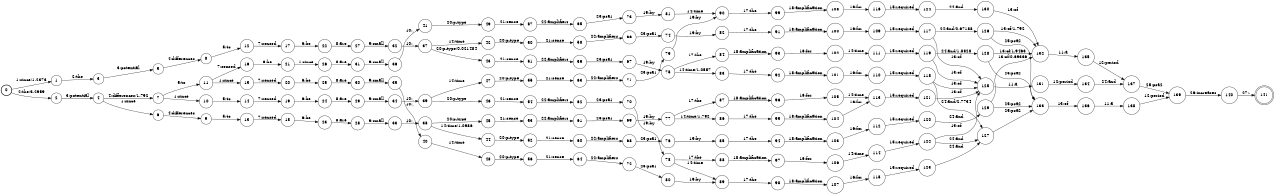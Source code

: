 digraph FST {
rankdir = LR;
size = "8.5,11";
label = "";
center = 1;
orientation = Portrait;
ranksep = "0.4";
nodesep = "0.25";
0 [label = "0", shape = circle, style = bold, fontsize = 14]
	0 -> 1 [label = "1:since/1.2373", fontsize = 14];
	0 -> 2 [label = "2:the/3.2959", fontsize = 14];
1 [label = "1", shape = circle, style = solid, fontsize = 14]
	1 -> 3 [label = "2:the", fontsize = 14];
2 [label = "2", shape = circle, style = solid, fontsize = 14]
	2 -> 4 [label = "3:potential", fontsize = 14];
3 [label = "3", shape = circle, style = solid, fontsize = 14]
	3 -> 5 [label = "3:potential", fontsize = 14];
4 [label = "4", shape = circle, style = solid, fontsize = 14]
	4 -> 6 [label = "1:since", fontsize = 14];
	4 -> 7 [label = "4:differences/1.792", fontsize = 14];
5 [label = "5", shape = circle, style = solid, fontsize = 14]
	5 -> 8 [label = "4:differences", fontsize = 14];
6 [label = "6", shape = circle, style = solid, fontsize = 14]
	6 -> 9 [label = "4:differences", fontsize = 14];
7 [label = "7", shape = circle, style = solid, fontsize = 14]
	7 -> 10 [label = "1:since", fontsize = 14];
	7 -> 11 [label = "5:to", fontsize = 14];
8 [label = "8", shape = circle, style = solid, fontsize = 14]
	8 -> 12 [label = "5:to", fontsize = 14];
9 [label = "9", shape = circle, style = solid, fontsize = 14]
	9 -> 13 [label = "5:to", fontsize = 14];
10 [label = "10", shape = circle, style = solid, fontsize = 14]
	10 -> 14 [label = "5:to", fontsize = 14];
11 [label = "11", shape = circle, style = solid, fontsize = 14]
	11 -> 15 [label = "1:since", fontsize = 14];
	11 -> 16 [label = "7:sensed", fontsize = 14];
12 [label = "12", shape = circle, style = solid, fontsize = 14]
	12 -> 17 [label = "7:sensed", fontsize = 14];
13 [label = "13", shape = circle, style = solid, fontsize = 14]
	13 -> 18 [label = "7:sensed", fontsize = 14];
14 [label = "14", shape = circle, style = solid, fontsize = 14]
	14 -> 19 [label = "7:sensed", fontsize = 14];
15 [label = "15", shape = circle, style = solid, fontsize = 14]
	15 -> 20 [label = "7:sensed", fontsize = 14];
16 [label = "16", shape = circle, style = solid, fontsize = 14]
	16 -> 21 [label = "6:be", fontsize = 14];
17 [label = "17", shape = circle, style = solid, fontsize = 14]
	17 -> 22 [label = "6:be", fontsize = 14];
18 [label = "18", shape = circle, style = solid, fontsize = 14]
	18 -> 23 [label = "6:be", fontsize = 14];
19 [label = "19", shape = circle, style = solid, fontsize = 14]
	19 -> 24 [label = "6:be", fontsize = 14];
20 [label = "20", shape = circle, style = solid, fontsize = 14]
	20 -> 25 [label = "6:be", fontsize = 14];
21 [label = "21", shape = circle, style = solid, fontsize = 14]
	21 -> 26 [label = "1:since", fontsize = 14];
22 [label = "22", shape = circle, style = solid, fontsize = 14]
	22 -> 27 [label = "8:are", fontsize = 14];
23 [label = "23", shape = circle, style = solid, fontsize = 14]
	23 -> 28 [label = "8:are", fontsize = 14];
24 [label = "24", shape = circle, style = solid, fontsize = 14]
	24 -> 29 [label = "8:are", fontsize = 14];
25 [label = "25", shape = circle, style = solid, fontsize = 14]
	25 -> 30 [label = "8:are", fontsize = 14];
26 [label = "26", shape = circle, style = solid, fontsize = 14]
	26 -> 31 [label = "8:are", fontsize = 14];
27 [label = "27", shape = circle, style = solid, fontsize = 14]
	27 -> 32 [label = "9:small", fontsize = 14];
28 [label = "28", shape = circle, style = solid, fontsize = 14]
	28 -> 33 [label = "9:small", fontsize = 14];
29 [label = "29", shape = circle, style = solid, fontsize = 14]
	29 -> 34 [label = "9:small", fontsize = 14];
30 [label = "30", shape = circle, style = solid, fontsize = 14]
	30 -> 35 [label = "9:small", fontsize = 14];
31 [label = "31", shape = circle, style = solid, fontsize = 14]
	31 -> 36 [label = "9:small", fontsize = 14];
32 [label = "32", shape = circle, style = solid, fontsize = 14]
	32 -> 37 [label = "10:,", fontsize = 14];
33 [label = "33", shape = circle, style = solid, fontsize = 14]
	33 -> 38 [label = "10:,", fontsize = 14];
34 [label = "34", shape = circle, style = solid, fontsize = 14]
	34 -> 39 [label = "10:,", fontsize = 14];
35 [label = "35", shape = circle, style = solid, fontsize = 14]
	35 -> 40 [label = "10:,", fontsize = 14];
36 [label = "36", shape = circle, style = solid, fontsize = 14]
	36 -> 41 [label = "10:,", fontsize = 14];
37 [label = "37", shape = circle, style = solid, fontsize = 14]
	37 -> 42 [label = "14:time", fontsize = 14];
	37 -> 43 [label = "20:p-type/0.021484", fontsize = 14];
38 [label = "38", shape = circle, style = solid, fontsize = 14]
	38 -> 44 [label = "14:time/1.0986", fontsize = 14];
	38 -> 45 [label = "20:p-type", fontsize = 14];
39 [label = "39", shape = circle, style = solid, fontsize = 14]
	39 -> 47 [label = "14:time", fontsize = 14];
	39 -> 46 [label = "20:p-type", fontsize = 14];
40 [label = "40", shape = circle, style = solid, fontsize = 14]
	40 -> 48 [label = "14:time", fontsize = 14];
41 [label = "41", shape = circle, style = solid, fontsize = 14]
	41 -> 49 [label = "20:p-type", fontsize = 14];
42 [label = "42", shape = circle, style = solid, fontsize = 14]
	42 -> 50 [label = "20:p-type", fontsize = 14];
43 [label = "43", shape = circle, style = solid, fontsize = 14]
	43 -> 51 [label = "21:sense", fontsize = 14];
44 [label = "44", shape = circle, style = solid, fontsize = 14]
	44 -> 52 [label = "20:p-type", fontsize = 14];
45 [label = "45", shape = circle, style = solid, fontsize = 14]
	45 -> 53 [label = "21:sense", fontsize = 14];
46 [label = "46", shape = circle, style = solid, fontsize = 14]
	46 -> 54 [label = "21:sense", fontsize = 14];
47 [label = "47", shape = circle, style = solid, fontsize = 14]
	47 -> 55 [label = "20:p-type", fontsize = 14];
48 [label = "48", shape = circle, style = solid, fontsize = 14]
	48 -> 56 [label = "20:p-type", fontsize = 14];
49 [label = "49", shape = circle, style = solid, fontsize = 14]
	49 -> 57 [label = "21:sense", fontsize = 14];
50 [label = "50", shape = circle, style = solid, fontsize = 14]
	50 -> 58 [label = "21:sense", fontsize = 14];
51 [label = "51", shape = circle, style = solid, fontsize = 14]
	51 -> 59 [label = "22:amplifiers", fontsize = 14];
52 [label = "52", shape = circle, style = solid, fontsize = 14]
	52 -> 60 [label = "21:sense", fontsize = 14];
53 [label = "53", shape = circle, style = solid, fontsize = 14]
	53 -> 61 [label = "22:amplifiers", fontsize = 14];
54 [label = "54", shape = circle, style = solid, fontsize = 14]
	54 -> 62 [label = "22:amplifiers", fontsize = 14];
55 [label = "55", shape = circle, style = solid, fontsize = 14]
	55 -> 63 [label = "21:sense", fontsize = 14];
56 [label = "56", shape = circle, style = solid, fontsize = 14]
	56 -> 64 [label = "21:sense", fontsize = 14];
57 [label = "57", shape = circle, style = solid, fontsize = 14]
	57 -> 65 [label = "22:amplifiers", fontsize = 14];
58 [label = "58", shape = circle, style = solid, fontsize = 14]
	58 -> 66 [label = "22:amplifiers", fontsize = 14];
59 [label = "59", shape = circle, style = solid, fontsize = 14]
	59 -> 67 [label = "23:psa1", fontsize = 14];
60 [label = "60", shape = circle, style = solid, fontsize = 14]
	60 -> 68 [label = "22:amplifiers", fontsize = 14];
61 [label = "61", shape = circle, style = solid, fontsize = 14]
	61 -> 69 [label = "23:psa1", fontsize = 14];
62 [label = "62", shape = circle, style = solid, fontsize = 14]
	62 -> 70 [label = "23:psa1", fontsize = 14];
63 [label = "63", shape = circle, style = solid, fontsize = 14]
	63 -> 71 [label = "22:amplifiers", fontsize = 14];
64 [label = "64", shape = circle, style = solid, fontsize = 14]
	64 -> 72 [label = "22:amplifiers", fontsize = 14];
65 [label = "65", shape = circle, style = solid, fontsize = 14]
	65 -> 73 [label = "23:psa1", fontsize = 14];
66 [label = "66", shape = circle, style = solid, fontsize = 14]
	66 -> 74 [label = "23:psa1", fontsize = 14];
67 [label = "67", shape = circle, style = solid, fontsize = 14]
	67 -> 75 [label = "19:by", fontsize = 14];
68 [label = "68", shape = circle, style = solid, fontsize = 14]
	68 -> 76 [label = "23:psa1", fontsize = 14];
69 [label = "69", shape = circle, style = solid, fontsize = 14]
	69 -> 77 [label = "19:by", fontsize = 14];
70 [label = "70", shape = circle, style = solid, fontsize = 14]
	70 -> 78 [label = "19:by", fontsize = 14];
71 [label = "71", shape = circle, style = solid, fontsize = 14]
	71 -> 79 [label = "23:psa1", fontsize = 14];
72 [label = "72", shape = circle, style = solid, fontsize = 14]
	72 -> 80 [label = "23:psa1", fontsize = 14];
73 [label = "73", shape = circle, style = solid, fontsize = 14]
	73 -> 81 [label = "19:by", fontsize = 14];
74 [label = "74", shape = circle, style = solid, fontsize = 14]
	74 -> 82 [label = "19:by", fontsize = 14];
75 [label = "75", shape = circle, style = solid, fontsize = 14]
	75 -> 84 [label = "17:the", fontsize = 14];
	75 -> 83 [label = "14:time/1.0557", fontsize = 14];
76 [label = "76", shape = circle, style = solid, fontsize = 14]
	76 -> 85 [label = "19:by", fontsize = 14];
77 [label = "77", shape = circle, style = solid, fontsize = 14]
	77 -> 87 [label = "17:the", fontsize = 14];
	77 -> 86 [label = "14:time/1.792", fontsize = 14];
78 [label = "78", shape = circle, style = solid, fontsize = 14]
	78 -> 88 [label = "17:the", fontsize = 14];
	78 -> 89 [label = "14:time", fontsize = 14];
79 [label = "79", shape = circle, style = solid, fontsize = 14]
	79 -> 90 [label = "19:by", fontsize = 14];
80 [label = "80", shape = circle, style = solid, fontsize = 14]
	80 -> 89 [label = "19:by", fontsize = 14];
81 [label = "81", shape = circle, style = solid, fontsize = 14]
	81 -> 90 [label = "14:time", fontsize = 14];
82 [label = "82", shape = circle, style = solid, fontsize = 14]
	82 -> 91 [label = "17:the", fontsize = 14];
83 [label = "83", shape = circle, style = solid, fontsize = 14]
	83 -> 92 [label = "17:the", fontsize = 14];
84 [label = "84", shape = circle, style = solid, fontsize = 14]
	84 -> 93 [label = "18:amplification", fontsize = 14];
85 [label = "85", shape = circle, style = solid, fontsize = 14]
	85 -> 94 [label = "17:the", fontsize = 14];
86 [label = "86", shape = circle, style = solid, fontsize = 14]
	86 -> 95 [label = "17:the", fontsize = 14];
87 [label = "87", shape = circle, style = solid, fontsize = 14]
	87 -> 96 [label = "18:amplification", fontsize = 14];
88 [label = "88", shape = circle, style = solid, fontsize = 14]
	88 -> 97 [label = "18:amplification", fontsize = 14];
89 [label = "89", shape = circle, style = solid, fontsize = 14]
	89 -> 98 [label = "17:the", fontsize = 14];
90 [label = "90", shape = circle, style = solid, fontsize = 14]
	90 -> 99 [label = "17:the", fontsize = 14];
91 [label = "91", shape = circle, style = solid, fontsize = 14]
	91 -> 100 [label = "18:amplification", fontsize = 14];
92 [label = "92", shape = circle, style = solid, fontsize = 14]
	92 -> 101 [label = "18:amplification", fontsize = 14];
93 [label = "93", shape = circle, style = solid, fontsize = 14]
	93 -> 102 [label = "16:for", fontsize = 14];
94 [label = "94", shape = circle, style = solid, fontsize = 14]
	94 -> 103 [label = "18:amplification", fontsize = 14];
95 [label = "95", shape = circle, style = solid, fontsize = 14]
	95 -> 104 [label = "18:amplification", fontsize = 14];
96 [label = "96", shape = circle, style = solid, fontsize = 14]
	96 -> 105 [label = "16:for", fontsize = 14];
97 [label = "97", shape = circle, style = solid, fontsize = 14]
	97 -> 106 [label = "16:for", fontsize = 14];
98 [label = "98", shape = circle, style = solid, fontsize = 14]
	98 -> 107 [label = "18:amplification", fontsize = 14];
99 [label = "99", shape = circle, style = solid, fontsize = 14]
	99 -> 108 [label = "18:amplification", fontsize = 14];
100 [label = "100", shape = circle, style = solid, fontsize = 14]
	100 -> 109 [label = "16:for", fontsize = 14];
101 [label = "101", shape = circle, style = solid, fontsize = 14]
	101 -> 110 [label = "16:for", fontsize = 14];
102 [label = "102", shape = circle, style = solid, fontsize = 14]
	102 -> 111 [label = "14:time", fontsize = 14];
103 [label = "103", shape = circle, style = solid, fontsize = 14]
	103 -> 112 [label = "16:for", fontsize = 14];
104 [label = "104", shape = circle, style = solid, fontsize = 14]
	104 -> 113 [label = "16:for", fontsize = 14];
105 [label = "105", shape = circle, style = solid, fontsize = 14]
	105 -> 113 [label = "14:time", fontsize = 14];
106 [label = "106", shape = circle, style = solid, fontsize = 14]
	106 -> 114 [label = "14:time", fontsize = 14];
107 [label = "107", shape = circle, style = solid, fontsize = 14]
	107 -> 115 [label = "16:for", fontsize = 14];
108 [label = "108", shape = circle, style = solid, fontsize = 14]
	108 -> 116 [label = "16:for", fontsize = 14];
109 [label = "109", shape = circle, style = solid, fontsize = 14]
	109 -> 117 [label = "15:required", fontsize = 14];
110 [label = "110", shape = circle, style = solid, fontsize = 14]
	110 -> 118 [label = "15:required", fontsize = 14];
111 [label = "111", shape = circle, style = solid, fontsize = 14]
	111 -> 119 [label = "15:required", fontsize = 14];
112 [label = "112", shape = circle, style = solid, fontsize = 14]
	112 -> 120 [label = "15:required", fontsize = 14];
113 [label = "113", shape = circle, style = solid, fontsize = 14]
	113 -> 121 [label = "15:required", fontsize = 14];
114 [label = "114", shape = circle, style = solid, fontsize = 14]
	114 -> 122 [label = "15:required", fontsize = 14];
115 [label = "115", shape = circle, style = solid, fontsize = 14]
	115 -> 123 [label = "15:required", fontsize = 14];
116 [label = "116", shape = circle, style = solid, fontsize = 14]
	116 -> 124 [label = "15:required", fontsize = 14];
117 [label = "117", shape = circle, style = solid, fontsize = 14]
	117 -> 125 [label = "13:of", fontsize = 14];
	117 -> 126 [label = "24:and/0.67188", fontsize = 14];
118 [label = "118", shape = circle, style = solid, fontsize = 14]
	118 -> 125 [label = "13:of", fontsize = 14];
	118 -> 127 [label = "24:and/2.7734", fontsize = 14];
119 [label = "119", shape = circle, style = solid, fontsize = 14]
	119 -> 125 [label = "13:of", fontsize = 14];
	119 -> 128 [label = "24:and/1.8828", fontsize = 14];
120 [label = "120", shape = circle, style = solid, fontsize = 14]
	120 -> 129 [label = "24:and", fontsize = 14];
121 [label = "121", shape = circle, style = solid, fontsize = 14]
	121 -> 125 [label = "13:of", fontsize = 14];
122 [label = "122", shape = circle, style = solid, fontsize = 14]
	122 -> 125 [label = "13:of", fontsize = 14];
	122 -> 127 [label = "24:and", fontsize = 14];
123 [label = "123", shape = circle, style = solid, fontsize = 14]
	123 -> 127 [label = "24:and", fontsize = 14];
124 [label = "124", shape = circle, style = solid, fontsize = 14]
	124 -> 130 [label = "24:and", fontsize = 14];
125 [label = "125", shape = circle, style = solid, fontsize = 14]
	125 -> 131 [label = "11:a", fontsize = 14];
126 [label = "126", shape = circle, style = solid, fontsize = 14]
	126 -> 132 [label = "13:of/1.792", fontsize = 14];
	126 -> 133 [label = "25:psa2", fontsize = 14];
127 [label = "127", shape = circle, style = solid, fontsize = 14]
	127 -> 133 [label = "25:psa2", fontsize = 14];
128 [label = "128", shape = circle, style = solid, fontsize = 14]
	128 -> 132 [label = "13:of/1.9463", fontsize = 14];
	128 -> 133 [label = "25:psa2", fontsize = 14];
129 [label = "129", shape = circle, style = solid, fontsize = 14]
	129 -> 132 [label = "13:of/0.69336", fontsize = 14];
	129 -> 133 [label = "25:psa2", fontsize = 14];
130 [label = "130", shape = circle, style = solid, fontsize = 14]
	130 -> 132 [label = "13:of", fontsize = 14];
131 [label = "131", shape = circle, style = solid, fontsize = 14]
	131 -> 134 [label = "12:period", fontsize = 14];
132 [label = "132", shape = circle, style = solid, fontsize = 14]
	132 -> 135 [label = "11:a", fontsize = 14];
133 [label = "133", shape = circle, style = solid, fontsize = 14]
	133 -> 136 [label = "13:of", fontsize = 14];
134 [label = "134", shape = circle, style = solid, fontsize = 14]
	134 -> 137 [label = "24:and", fontsize = 14];
135 [label = "135", shape = circle, style = solid, fontsize = 14]
	135 -> 137 [label = "12:period", fontsize = 14];
136 [label = "136", shape = circle, style = solid, fontsize = 14]
	136 -> 138 [label = "11:a", fontsize = 14];
137 [label = "137", shape = circle, style = solid, fontsize = 14]
	137 -> 139 [label = "25:psa2", fontsize = 14];
138 [label = "138", shape = circle, style = solid, fontsize = 14]
	138 -> 139 [label = "12:period", fontsize = 14];
139 [label = "139", shape = circle, style = solid, fontsize = 14]
	139 -> 140 [label = "26:increases", fontsize = 14];
140 [label = "140", shape = circle, style = solid, fontsize = 14]
	140 -> 141 [label = "27:.", fontsize = 14];
141 [label = "141", shape = doublecircle, style = solid, fontsize = 14]
}
